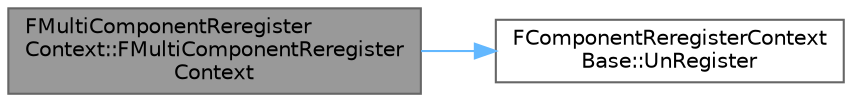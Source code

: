 digraph "FMultiComponentReregisterContext::FMultiComponentReregisterContext"
{
 // INTERACTIVE_SVG=YES
 // LATEX_PDF_SIZE
  bgcolor="transparent";
  edge [fontname=Helvetica,fontsize=10,labelfontname=Helvetica,labelfontsize=10];
  node [fontname=Helvetica,fontsize=10,shape=box,height=0.2,width=0.4];
  rankdir="LR";
  Node1 [id="Node000001",label="FMultiComponentReregister\lContext::FMultiComponentReregister\lContext",height=0.2,width=0.4,color="gray40", fillcolor="grey60", style="filled", fontcolor="black",tooltip=" "];
  Node1 -> Node2 [id="edge1_Node000001_Node000002",color="steelblue1",style="solid",tooltip=" "];
  Node2 [id="Node000002",label="FComponentReregisterContext\lBase::UnRegister",height=0.2,width=0.4,color="grey40", fillcolor="white", style="filled",URL="$d7/dff/classFComponentReregisterContextBase.html#ab03f9d5a30bfd4642bd9c596dd977f4b",tooltip=" "];
}
